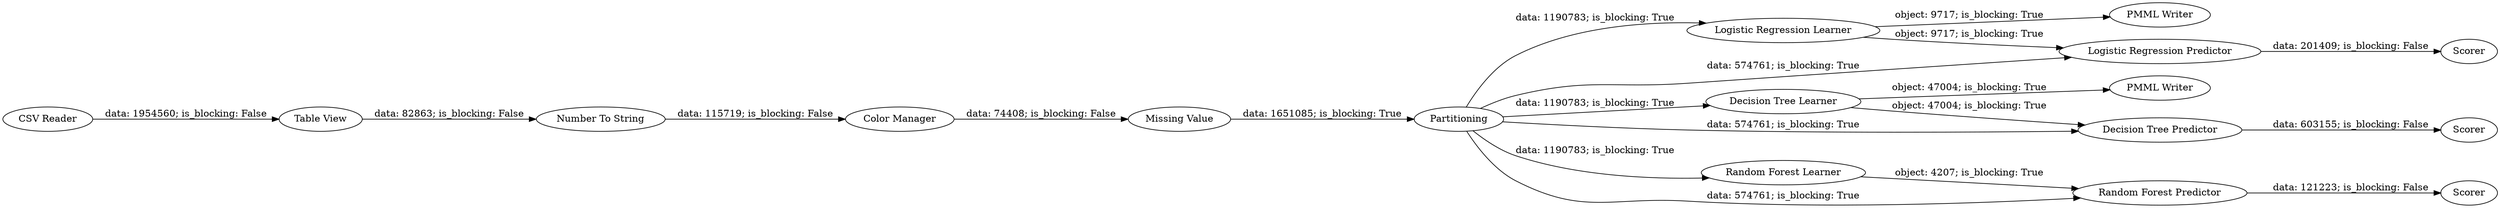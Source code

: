 digraph {
	"-4569680098486226984_12" [label="Logistic Regression Learner"]
	"-4569680098486226984_3" [label="Table View"]
	"-4569680098486226984_6" [label="Missing Value"]
	"-4569680098486226984_10" [label=Scorer]
	"-4569680098486226984_8" [label="Decision Tree Learner"]
	"-4569680098486226984_16" [label="Random Forest Predictor"]
	"-4569680098486226984_11" [label="PMML Writer"]
	"-4569680098486226984_15" [label="Random Forest Learner"]
	"-4569680098486226984_13" [label="Logistic Regression Predictor"]
	"-4569680098486226984_4" [label="Number To String"]
	"-4569680098486226984_14" [label=Scorer]
	"-4569680098486226984_9" [label="Decision Tree Predictor"]
	"-4569680098486226984_2" [label="CSV Reader"]
	"-4569680098486226984_7" [label=Partitioning]
	"-4569680098486226984_5" [label="Color Manager"]
	"-4569680098486226984_17" [label=Scorer]
	"-4569680098486226984_18" [label="PMML Writer"]
	"-4569680098486226984_4" -> "-4569680098486226984_5" [label="data: 115719; is_blocking: False"]
	"-4569680098486226984_8" -> "-4569680098486226984_11" [label="object: 47004; is_blocking: True"]
	"-4569680098486226984_7" -> "-4569680098486226984_9" [label="data: 574761; is_blocking: True"]
	"-4569680098486226984_15" -> "-4569680098486226984_16" [label="object: 4207; is_blocking: True"]
	"-4569680098486226984_7" -> "-4569680098486226984_16" [label="data: 574761; is_blocking: True"]
	"-4569680098486226984_7" -> "-4569680098486226984_8" [label="data: 1190783; is_blocking: True"]
	"-4569680098486226984_7" -> "-4569680098486226984_15" [label="data: 1190783; is_blocking: True"]
	"-4569680098486226984_13" -> "-4569680098486226984_14" [label="data: 201409; is_blocking: False"]
	"-4569680098486226984_6" -> "-4569680098486226984_7" [label="data: 1651085; is_blocking: True"]
	"-4569680098486226984_2" -> "-4569680098486226984_3" [label="data: 1954560; is_blocking: False"]
	"-4569680098486226984_12" -> "-4569680098486226984_18" [label="object: 9717; is_blocking: True"]
	"-4569680098486226984_5" -> "-4569680098486226984_6" [label="data: 74408; is_blocking: False"]
	"-4569680098486226984_7" -> "-4569680098486226984_13" [label="data: 574761; is_blocking: True"]
	"-4569680098486226984_8" -> "-4569680098486226984_9" [label="object: 47004; is_blocking: True"]
	"-4569680098486226984_3" -> "-4569680098486226984_4" [label="data: 82863; is_blocking: False"]
	"-4569680098486226984_7" -> "-4569680098486226984_12" [label="data: 1190783; is_blocking: True"]
	"-4569680098486226984_16" -> "-4569680098486226984_17" [label="data: 121223; is_blocking: False"]
	"-4569680098486226984_12" -> "-4569680098486226984_13" [label="object: 9717; is_blocking: True"]
	"-4569680098486226984_9" -> "-4569680098486226984_10" [label="data: 603155; is_blocking: False"]
	rankdir=LR
}
